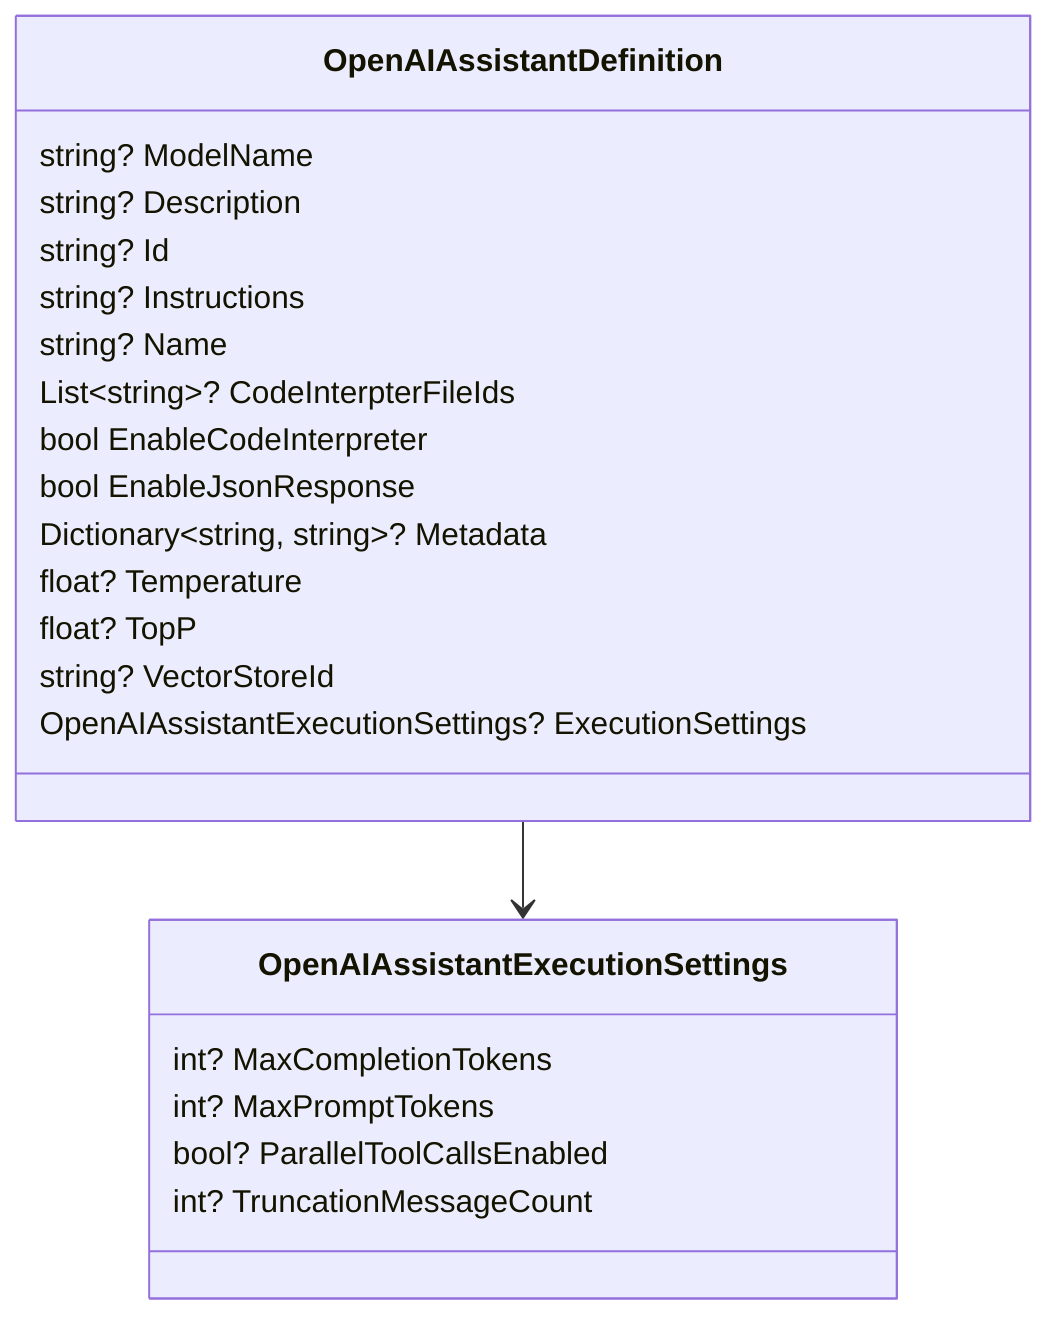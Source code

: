 classDiagram

    OpenAIAssistantDefinition --> OpenAIAssistantExecutionSettings
    class OpenAIAssistantDefinition {
        string? ModelName
        string? Description
        string? Id
        string? Instructions
        string? Name
        List~string~? CodeInterpterFileIds
        bool EnableCodeInterpreter
        bool EnableJsonResponse
        Dictionary~string, string~? Metadata
        float? Temperature
        float? TopP
        string? VectorStoreId
        OpenAIAssistantExecutionSettings? ExecutionSettings
    }

    class OpenAIAssistantExecutionSettings {
        int? MaxCompletionTokens
        int? MaxPromptTokens
        bool? ParallelToolCallsEnabled
        int? TruncationMessageCount
    }